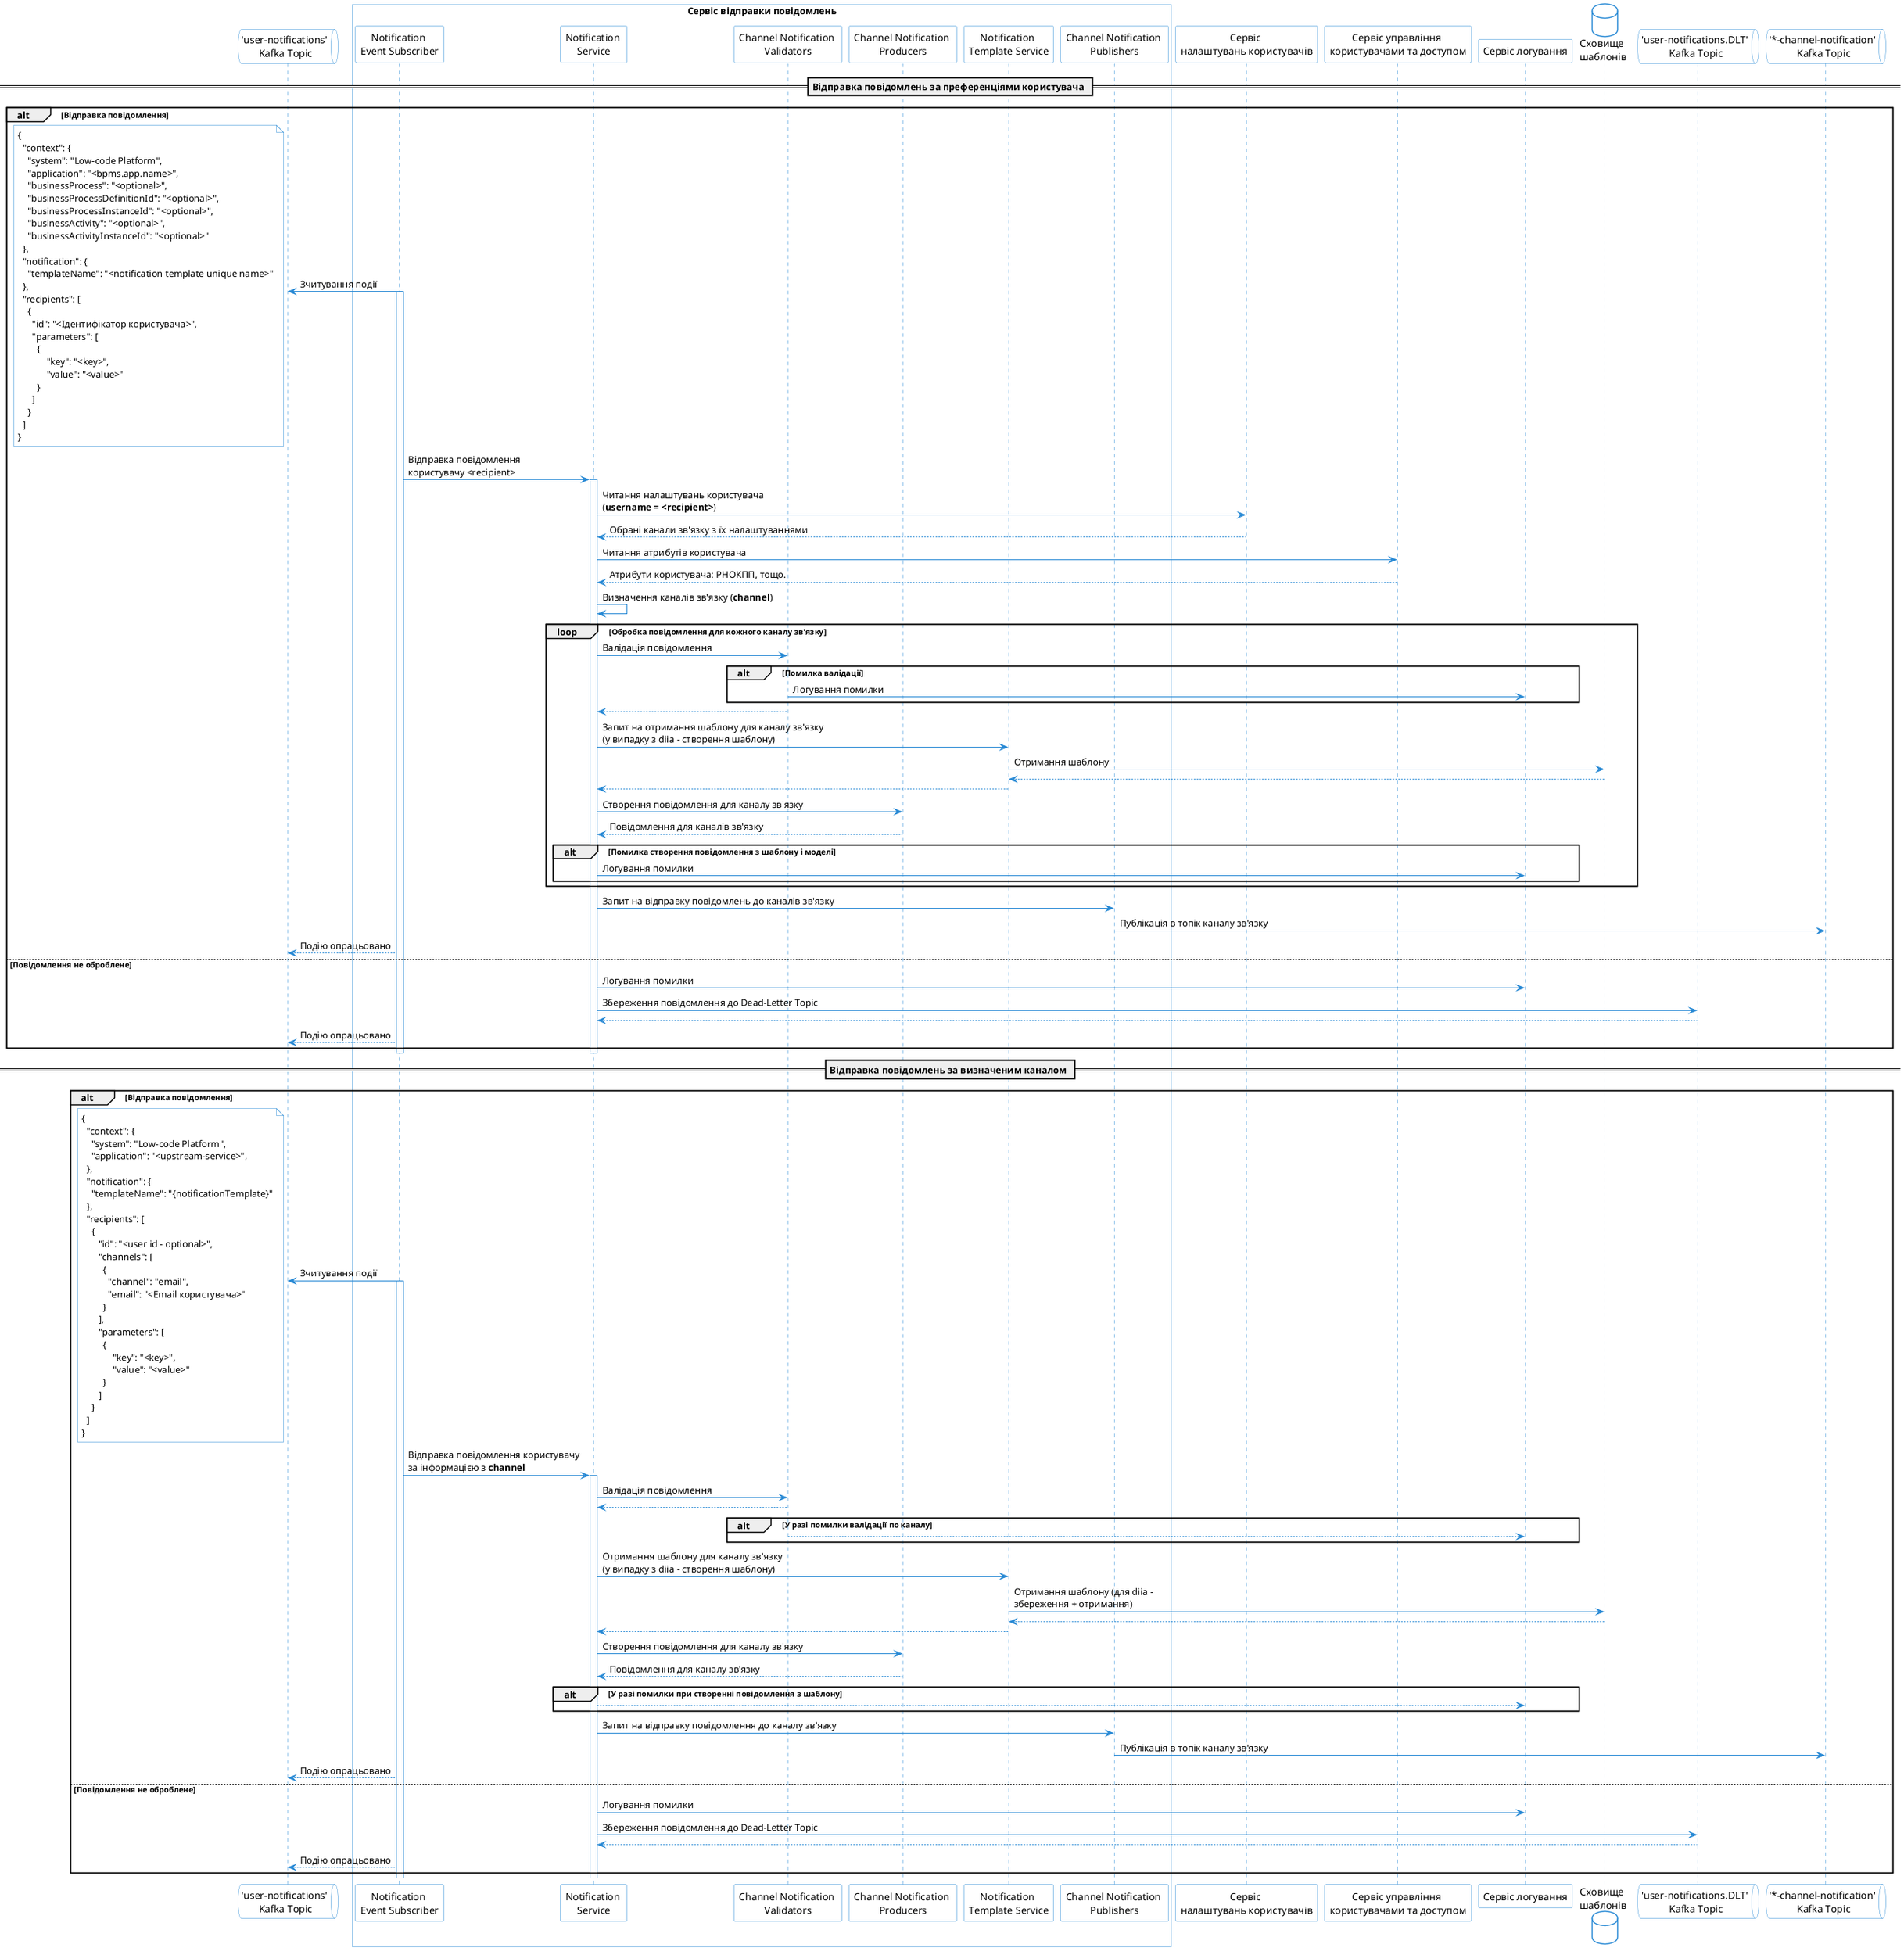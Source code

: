 @startuml
skinparam shadowing false
skinparam DatabaseBackgroundColor white
skinparam DatabaseBorderColor #2688d4
skinparam QueueBackgroundColor white
skinparam QueueBorderColor #2688d4
skinparam NoteBackgroundColor white
skinparam NoteBorderColor #2688d4
skinparam sequence {
    ArrowColor #2688d4
    ActorBorderColor #2688d4
    LifeLineBorderColor #2688d4
    ParticipantBorderColor #2688d4
    ParticipantBackgroundColor white
    BoxBorderColor #2688d4
    BoxBackgroundColor white
}

queue "'user-notifications'\n Kafka Topic" as user_notifications_kafka_topic

box "Сервіс відправки повідомлень"
  participant "Notification \nEvent Subscriber" as notification_kafka_subscriber
  participant "Notification \nService" as notification_service
  participant "Channel Notification \nValidators" as notification_channel_validators
  participant "Channel Notification \nProducers" as notification_channel_producers
  participant "Notification \nTemplate Service" as notification_template_service
  participant "Channel Notification \nPublishers" as channel_notification_publishers
end box

participant "Сервіс \nналаштувань користувачів" as user_settings_service
participant "Сервіс управління \nкористувачами та доступом" as keycloak
participant "Сервіс логування" as logging_service
database "Сховище \nшаблонів" as template_db

queue "'user-notifications.DLT'\n Kafka Topic" as user_notifications_dlt_kafka_topic
queue "'*-channel-notification'\n Kafka Topic" as channel_notification_topics

== Відправка повідомлень за преференціями користувача ==
alt Відправка повідомлення
notification_kafka_subscriber -> user_notifications_kafka_topic: Зчитування події
    note left
      {
        "context": {
          "system": "Low-code Platform",
          "application": "<bpms.app.name>",
          "businessProcess": "<optional>",
          "businessProcessDefinitionId": "<optional>",
          "businessProcessInstanceId": "<optional>",
          "businessActivity": "<optional>",
          "businessActivityInstanceId": "<optional>"
        },
        "notification": {
          "templateName": "<notification template unique name>"
        },
        "recipients": [
          {
            "id": "<Ідентифікатор користувача>",
            "parameters": [
              {
                  "key": "<key>",
                  "value": "<value>"
              }
            ]
          }
        ]
      }
    end note
activate notification_kafka_subscriber
notification_kafka_subscriber -> notification_service: Відправка повідомлення \nкористувачу <recipient>
activate notification_service
  notification_service -> user_settings_service: Читання налаштувань користувача \n(**username = <recipient>**)
  user_settings_service --> notification_service: Обрані канали зв'язку з їх налаштуваннями
  notification_service -> keycloak: Читання атрибутів користувача
  keycloak --> notification_service: Атрибути користувача: РНОКПП, тощо.
  notification_service -> notification_service: Визначення каналів зв'язку (**channel**)
  loop Обробка повідомлення для кожного каналу зв'язку
  notification_service -> notification_channel_validators: Валідація повідомлення
  alt Помилка валідації
    notification_channel_validators -> logging_service: Логування помилки
  end
  notification_channel_validators --> notification_service
  notification_service -> notification_template_service: Запит на отримання шаблону для каналу зв'язку \n(у випадку з diia - створення шаблону)
  notification_template_service -> template_db: Отримання шаблону
  template_db --> notification_template_service
  notification_template_service --> notification_service
  notification_service -> notification_channel_producers: Створення повідомлення для каналу зв'язку
  notification_channel_producers --> notification_service: Повідомлення для каналів зв'язку
  alt Помилка створення повідомлення з шаблону і моделі
    notification_service -> logging_service: Логування помилки
  end
  end
  notification_service -> channel_notification_publishers: Запит на відправку повідомлень до каналів зв'язку
  channel_notification_publishers -> channel_notification_topics: Публікація в топік каналу зв'язку
  notification_kafka_subscriber --> user_notifications_kafka_topic: Подію опрацьовано
else Повідомлення не оброблене
  notification_service -> logging_service: Логування помилки
  notification_service -> user_notifications_dlt_kafka_topic: Збереження повідомлення до Dead-Letter Topic
  user_notifications_dlt_kafka_topic --> notification_service
  notification_kafka_subscriber --> user_notifications_kafka_topic: Подію опрацьовано
end
deactivate notification_service
deactivate notification_kafka_subscriber

== Відправка повідомлень за визначеним каналом ==

alt Відправка повідомлення
notification_kafka_subscriber -> user_notifications_kafka_topic: Зчитування події
    note left
     {
       "context": {
         "system": "Low-code Platform",
         "application": "<upstream-service>",
       },
       "notification": {
         "templateName": "{notificationTemplate}"
       },
       "recipients": [
         {
            "id": "<user id - optional>",
            "channels": [
              {
                "channel": "email",
                "email": "<Email користувача>"
              }
            ],
            "parameters": [
              {
                  "key": "<key>",
                  "value": "<value>"
              }
            ]
         }
       ]
     }
    end note
activate notification_kafka_subscriber
notification_kafka_subscriber -> notification_service: Відправка повідомлення користувачу \nза інформацією з **channel**
activate notification_service
  notification_service -> notification_channel_validators: Валідація повідомлення
  notification_channel_validators --> notification_service
    alt У разі помилки валідації по каналу
      notification_channel_validators --> logging_service
    end
  notification_service -> notification_template_service: Отримання шаблону для каналу зв'язку \n(у випадку з diia - створення шаблону)
  notification_template_service -> template_db: Отримання шаблону (для diia -\nзбереження + отримання)
  template_db --> notification_template_service
  notification_template_service --> notification_service
  notification_service -> notification_channel_producers: Створення повідомлення для каналу зв'язку
  notification_channel_producers --> notification_service: Повідомлення для каналу зв'язку
    alt У разі помилки при створенні повідомлення з шаблону
      notification_service --> logging_service
    end
  notification_service -> channel_notification_publishers: Запит на відправку повідомлення до каналу зв'язку
  channel_notification_publishers -> channel_notification_topics: Публікація в топік каналу зв'язку
  notification_kafka_subscriber --> user_notifications_kafka_topic: Подію опрацьовано
else Повідомлення не оброблене
  notification_service -> logging_service: Логування помилки
  notification_service -> user_notifications_dlt_kafka_topic: Збереження повідомлення до Dead-Letter Topic
  user_notifications_dlt_kafka_topic --> notification_service
  notification_kafka_subscriber --> user_notifications_kafka_topic: Подію опрацьовано
end
deactivate notification_service
deactivate notification_kafka_subscriber
@enduml
